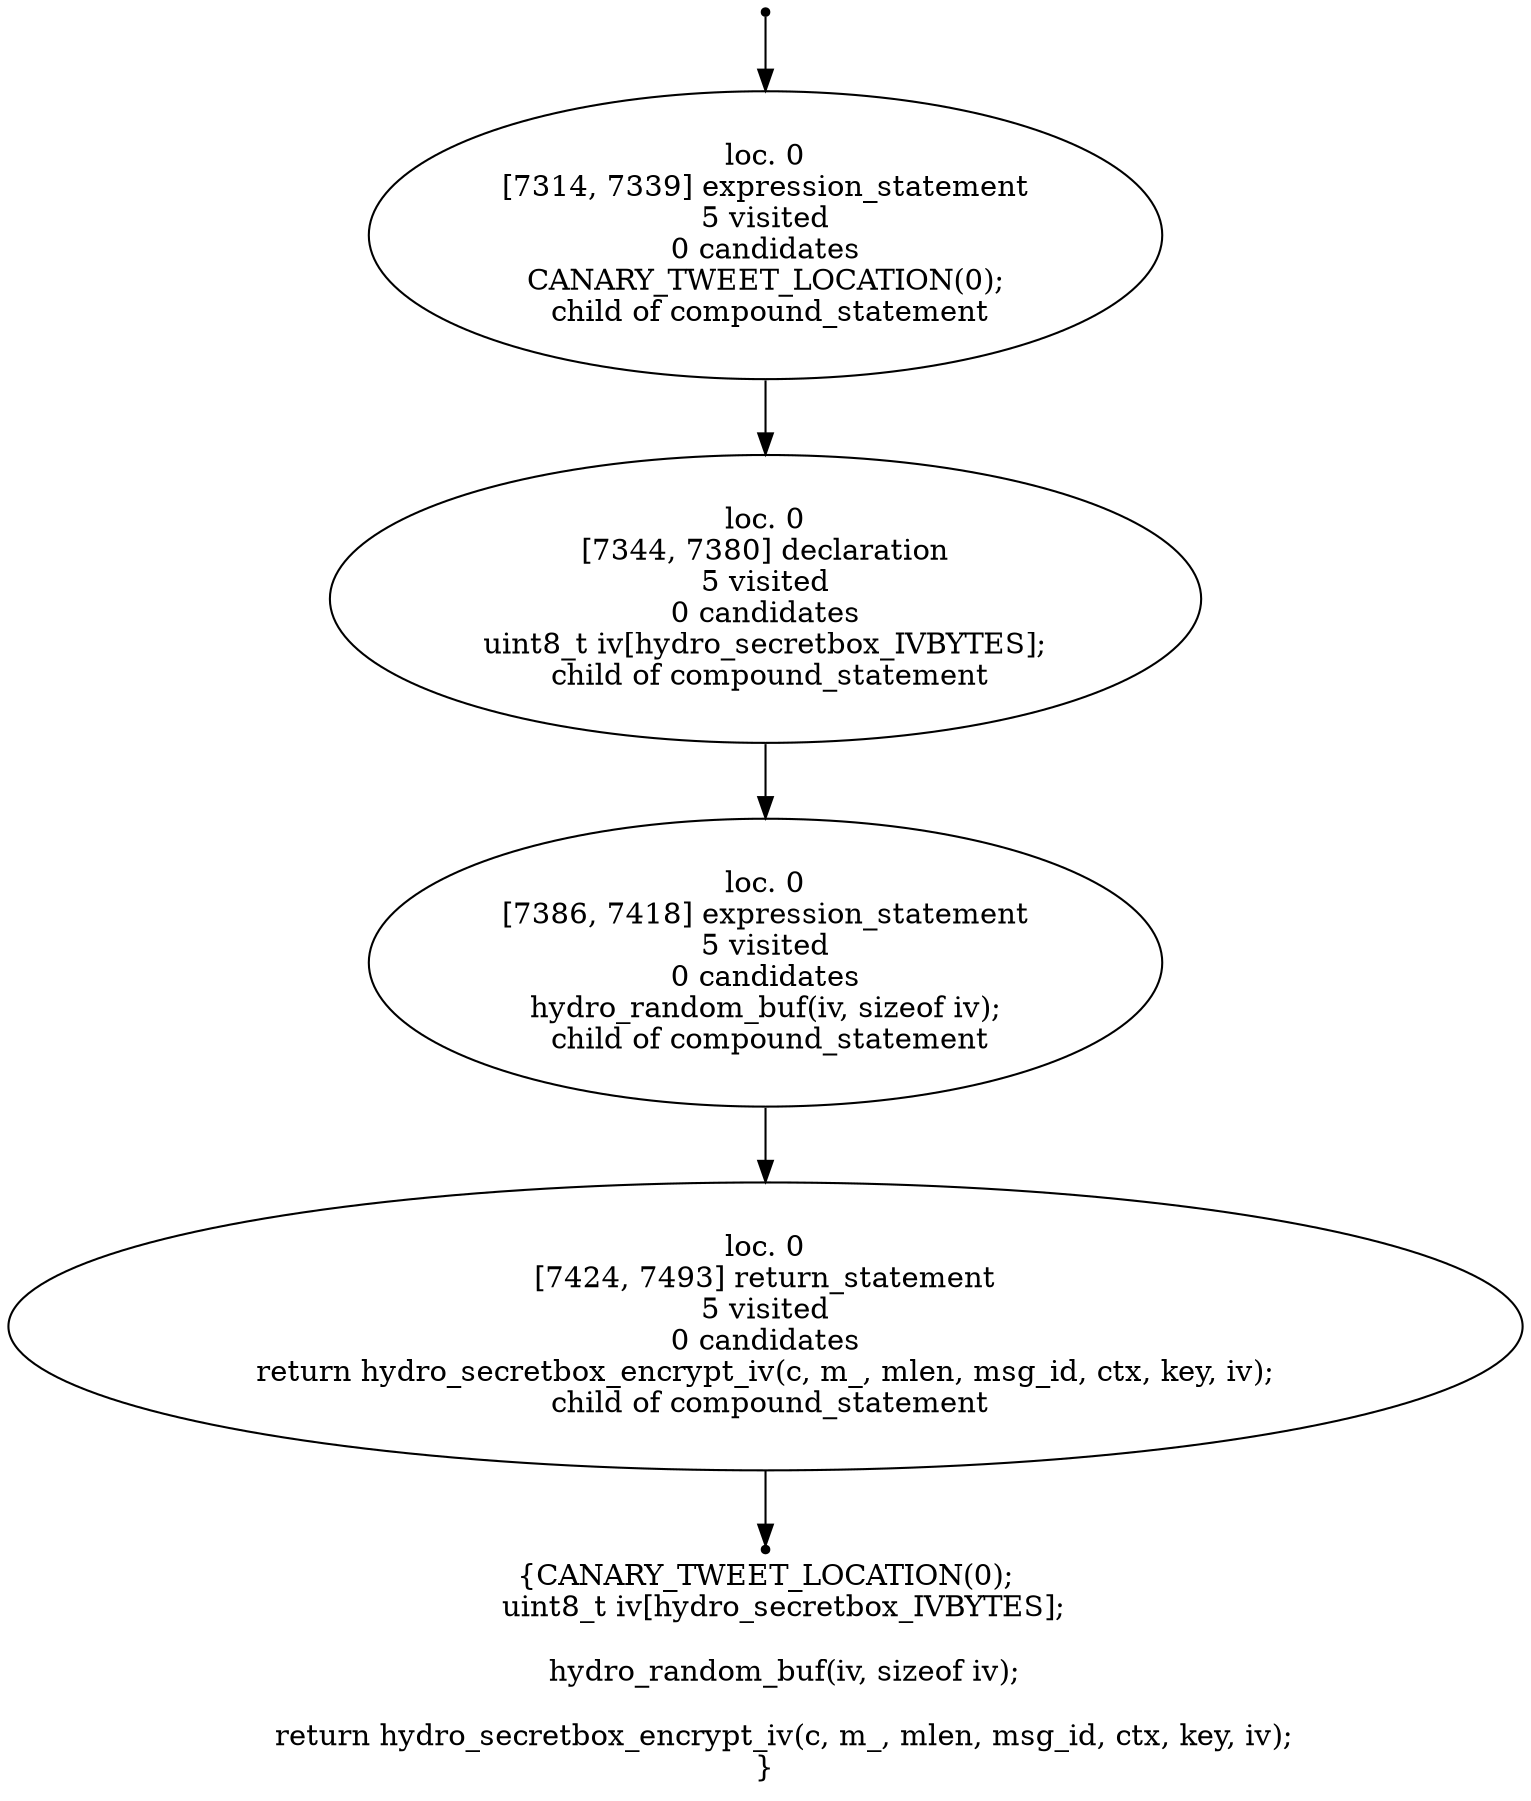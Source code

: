 digraph hydro_secretbox_encrypt_localised_8 {
	initial [shape=point]
	initial -> "loc. 0
[7314, 7339] expression_statement
5 visited
0 candidates
 CANARY_TWEET_LOCATION(0); 
 child of compound_statement"
	final [shape=point]
	"loc. 0
[7424, 7493] return_statement
5 visited
0 candidates
 return hydro_secretbox_encrypt_iv(c, m_, mlen, msg_id, ctx, key, iv); 
 child of compound_statement" -> final
	"loc. 0
[7314, 7339] expression_statement
5 visited
0 candidates
 CANARY_TWEET_LOCATION(0); 
 child of compound_statement"
	"loc. 0
[7314, 7339] expression_statement
5 visited
0 candidates
 CANARY_TWEET_LOCATION(0); 
 child of compound_statement" -> "loc. 0
[7344, 7380] declaration
5 visited
0 candidates
 uint8_t iv[hydro_secretbox_IVBYTES]; 
 child of compound_statement"
	"loc. 0
[7344, 7380] declaration
5 visited
0 candidates
 uint8_t iv[hydro_secretbox_IVBYTES]; 
 child of compound_statement"
	"loc. 0
[7344, 7380] declaration
5 visited
0 candidates
 uint8_t iv[hydro_secretbox_IVBYTES]; 
 child of compound_statement" -> "loc. 0
[7386, 7418] expression_statement
5 visited
0 candidates
 hydro_random_buf(iv, sizeof iv); 
 child of compound_statement"
	"loc. 0
[7386, 7418] expression_statement
5 visited
0 candidates
 hydro_random_buf(iv, sizeof iv); 
 child of compound_statement"
	"loc. 0
[7386, 7418] expression_statement
5 visited
0 candidates
 hydro_random_buf(iv, sizeof iv); 
 child of compound_statement" -> "loc. 0
[7424, 7493] return_statement
5 visited
0 candidates
 return hydro_secretbox_encrypt_iv(c, m_, mlen, msg_id, ctx, key, iv); 
 child of compound_statement"
	"loc. 0
[7424, 7493] return_statement
5 visited
0 candidates
 return hydro_secretbox_encrypt_iv(c, m_, mlen, msg_id, ctx, key, iv); 
 child of compound_statement"
	label="{CANARY_TWEET_LOCATION(0);
    uint8_t iv[hydro_secretbox_IVBYTES];

    hydro_random_buf(iv, sizeof iv);

    return hydro_secretbox_encrypt_iv(c, m_, mlen, msg_id, ctx, key, iv);
}"
}
